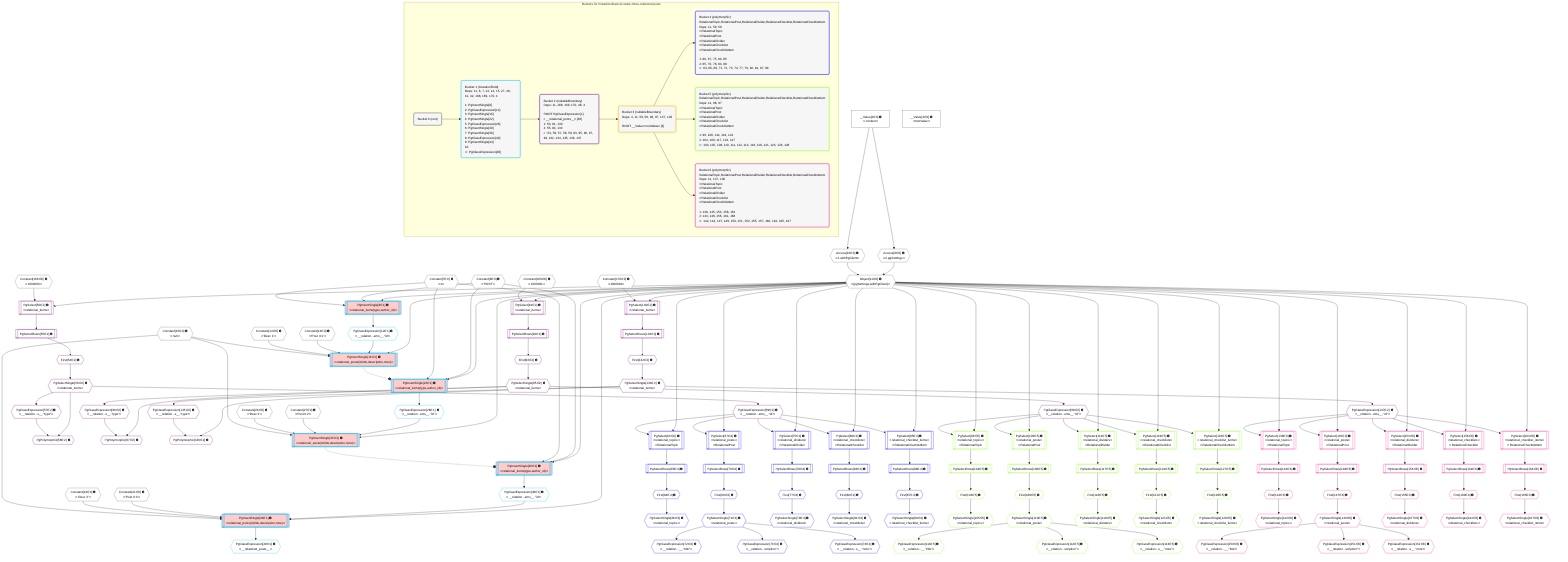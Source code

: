 %%{init: {'themeVariables': { 'fontSize': '12px'}}}%%
graph TD
    classDef path fill:#eee,stroke:#000,color:#000
    classDef plan fill:#fff,stroke-width:1px,color:#000
    classDef itemplan fill:#fff,stroke-width:2px,color:#000
    classDef unbatchedplan fill:#dff,stroke-width:1px,color:#000
    classDef sideeffectplan fill:#fcc,stroke-width:2px,color:#000
    classDef bucket fill:#f6f6f6,color:#000,stroke-width:2px,text-align:left


    %% plan dependencies
    Object11{{"Object[11∈0] ➊<br />ᐸ{pgSettings,withPgClient}ᐳ"}}:::plan
    Access9{{"Access[9∈0] ➊<br />ᐸ2.pgSettingsᐳ"}}:::plan
    Access10{{"Access[10∈0] ➊<br />ᐸ2.withPgClientᐳ"}}:::plan
    Access9 & Access10 --> Object11
    __Value2["__Value[2∈0] ➊<br />ᐸcontextᐳ"]:::plan
    __Value2 --> Access9
    __Value2 --> Access10
    __Value4["__Value[4∈0] ➊<br />ᐸrootValueᐳ"]:::plan
    Constant6{{"Constant[6∈0] ➊<br />ᐸ'POST'ᐳ"}}:::plan
    Constant7{{"Constant[7∈0] ➊<br />ᐸ2ᐳ"}}:::plan
    Constant13{{"Constant[13∈0] ➊<br />ᐸ'Post ꖛ1'ᐳ"}}:::plan
    Constant14{{"Constant[14∈0] ➊<br />ᐸ'Desc 1'ᐳ"}}:::plan
    Constant15{{"Constant[15∈0] ➊<br />ᐸnullᐳ"}}:::plan
    Constant27{{"Constant[27∈0] ➊<br />ᐸ'Post ꖛ2'ᐳ"}}:::plan
    Constant28{{"Constant[28∈0] ➊<br />ᐸ'Desc 2'ᐳ"}}:::plan
    Constant41{{"Constant[41∈0] ➊<br />ᐸ'Post ꖛ3'ᐳ"}}:::plan
    Constant42{{"Constant[42∈0] ➊<br />ᐸ'Desc 3'ᐳ"}}:::plan
    Constant168{{"Constant[168∈0] ➊<br />ᐸ1000000ᐳ"}}:::plan
    Constant169{{"Constant[169∈0] ➊<br />ᐸ1000001ᐳ"}}:::plan
    Constant170{{"Constant[170∈0] ➊<br />ᐸ1000002ᐳ"}}:::plan
    PgInsertSingle16[["PgInsertSingle[16∈1] ➊<br />ᐸrelational_posts(id,title,description,note)ᐳ"]]:::sideeffectplan
    PgClassExpression12{{"PgClassExpression[12∈1] ➊<br />ᐸ__relation...ems__.”id”ᐳ"}}:::plan
    Object11 & PgClassExpression12 & Constant13 & Constant14 & Constant15 --> PgInsertSingle16
    PgInsertSingle30[["PgInsertSingle[30∈1] ➊<br />ᐸrelational_posts(id,title,description,note)ᐳ"]]:::sideeffectplan
    PgClassExpression26{{"PgClassExpression[26∈1] ➊<br />ᐸ__relation...ems__.”id”ᐳ"}}:::plan
    Object11 & PgClassExpression26 & Constant27 & Constant28 & Constant15 --> PgInsertSingle30
    PgInsertSingle44[["PgInsertSingle[44∈1] ➊<br />ᐸrelational_posts(id,title,description,note)ᐳ"]]:::sideeffectplan
    PgClassExpression40{{"PgClassExpression[40∈1] ➊<br />ᐸ__relation...ems__.”id”ᐳ"}}:::plan
    Object11 & PgClassExpression40 & Constant41 & Constant42 & Constant15 --> PgInsertSingle44
    PgInsertSingle8[["PgInsertSingle[8∈1] ➊<br />ᐸrelational_items(type,author_id)ᐳ"]]:::sideeffectplan
    Object11 & Constant6 & Constant7 --> PgInsertSingle8
    PgInsertSingle22[["PgInsertSingle[22∈1] ➊<br />ᐸrelational_items(type,author_id)ᐳ"]]:::sideeffectplan
    Object11 & Constant6 & Constant7 --> PgInsertSingle22
    PgInsertSingle36[["PgInsertSingle[36∈1] ➊<br />ᐸrelational_items(type,author_id)ᐳ"]]:::sideeffectplan
    Object11 & Constant6 & Constant7 --> PgInsertSingle36
    PgInsertSingle8 --> PgClassExpression12
    PgInsertSingle22 --> PgClassExpression26
    PgInsertSingle36 --> PgClassExpression40
    PgClassExpression48{{"PgClassExpression[48∈1] ➊<br />ᐸ__relational_posts__ᐳ"}}:::plan
    PgInsertSingle44 --> PgClassExpression48
    PgSelect50[["PgSelect[50∈2] ➊<br />ᐸrelational_itemsᐳ"]]:::plan
    Object11 & Constant168 --> PgSelect50
    PgPolymorphic58{{"PgPolymorphic[58∈2] ➊"}}:::plan
    PgSelectSingle56{{"PgSelectSingle[56∈2] ➊<br />ᐸrelational_itemsᐳ"}}:::plan
    PgClassExpression57{{"PgClassExpression[57∈2] ➊<br />ᐸ__relation...s__.”type”ᐳ"}}:::plan
    PgSelectSingle56 & PgClassExpression57 --> PgPolymorphic58
    PgSelect91[["PgSelect[91∈2] ➊<br />ᐸrelational_itemsᐳ"]]:::plan
    Object11 & Constant169 --> PgSelect91
    PgPolymorphic97{{"PgPolymorphic[97∈2] ➊"}}:::plan
    PgSelectSingle95{{"PgSelectSingle[95∈2] ➊<br />ᐸrelational_itemsᐳ"}}:::plan
    PgClassExpression96{{"PgClassExpression[96∈2] ➊<br />ᐸ__relation...s__.”type”ᐳ"}}:::plan
    PgSelectSingle95 & PgClassExpression96 --> PgPolymorphic97
    PgSelect130[["PgSelect[130∈2] ➊<br />ᐸrelational_itemsᐳ"]]:::plan
    Object11 & Constant170 --> PgSelect130
    PgPolymorphic136{{"PgPolymorphic[136∈2] ➊"}}:::plan
    PgSelectSingle134{{"PgSelectSingle[134∈2] ➊<br />ᐸrelational_itemsᐳ"}}:::plan
    PgClassExpression135{{"PgClassExpression[135∈2] ➊<br />ᐸ__relation...s__.”type”ᐳ"}}:::plan
    PgSelectSingle134 & PgClassExpression135 --> PgPolymorphic136
    First54{{"First[54∈2] ➊"}}:::plan
    PgSelectRows55[["PgSelectRows[55∈2] ➊"]]:::plan
    PgSelectRows55 --> First54
    PgSelect50 --> PgSelectRows55
    First54 --> PgSelectSingle56
    PgSelectSingle56 --> PgClassExpression57
    PgClassExpression59{{"PgClassExpression[59∈2] ➊<br />ᐸ__relation...ems__.”id”ᐳ"}}:::plan
    PgSelectSingle56 --> PgClassExpression59
    First93{{"First[93∈2] ➊"}}:::plan
    PgSelectRows94[["PgSelectRows[94∈2] ➊"]]:::plan
    PgSelectRows94 --> First93
    PgSelect91 --> PgSelectRows94
    First93 --> PgSelectSingle95
    PgSelectSingle95 --> PgClassExpression96
    PgClassExpression98{{"PgClassExpression[98∈2] ➊<br />ᐸ__relation...ems__.”id”ᐳ"}}:::plan
    PgSelectSingle95 --> PgClassExpression98
    First132{{"First[132∈2] ➊"}}:::plan
    PgSelectRows133[["PgSelectRows[133∈2] ➊"]]:::plan
    PgSelectRows133 --> First132
    PgSelect130 --> PgSelectRows133
    First132 --> PgSelectSingle134
    PgSelectSingle134 --> PgClassExpression135
    PgClassExpression137{{"PgClassExpression[137∈2] ➊<br />ᐸ__relation...ems__.”id”ᐳ"}}:::plan
    PgSelectSingle134 --> PgClassExpression137
    PgSelect60[["PgSelect[60∈4] ➊<br />ᐸrelational_topicsᐳ<br />ᐳRelationalTopic"]]:::plan
    Object11 & PgClassExpression59 --> PgSelect60
    PgSelect67[["PgSelect[67∈4] ➊<br />ᐸrelational_postsᐳ<br />ᐳRelationalPost"]]:::plan
    Object11 & PgClassExpression59 --> PgSelect67
    PgSelect75[["PgSelect[75∈4] ➊<br />ᐸrelational_dividersᐳ<br />ᐳRelationalDivider"]]:::plan
    Object11 & PgClassExpression59 --> PgSelect75
    PgSelect80[["PgSelect[80∈4] ➊<br />ᐸrelational_checklistsᐳ<br />ᐳRelationalChecklist"]]:::plan
    Object11 & PgClassExpression59 --> PgSelect80
    PgSelect85[["PgSelect[85∈4] ➊<br />ᐸrelational_checklist_itemsᐳ<br />ᐳRelationalChecklistItem"]]:::plan
    Object11 & PgClassExpression59 --> PgSelect85
    First64{{"First[64∈4] ➊"}}:::plan
    PgSelectRows65[["PgSelectRows[65∈4] ➊"]]:::plan
    PgSelectRows65 --> First64
    PgSelect60 --> PgSelectRows65
    PgSelectSingle66{{"PgSelectSingle[66∈4] ➊<br />ᐸrelational_topicsᐳ"}}:::plan
    First64 --> PgSelectSingle66
    First69{{"First[69∈4] ➊"}}:::plan
    PgSelectRows70[["PgSelectRows[70∈4] ➊"]]:::plan
    PgSelectRows70 --> First69
    PgSelect67 --> PgSelectRows70
    PgSelectSingle71{{"PgSelectSingle[71∈4] ➊<br />ᐸrelational_postsᐳ"}}:::plan
    First69 --> PgSelectSingle71
    PgClassExpression72{{"PgClassExpression[72∈4] ➊<br />ᐸ__relation...__.”title”ᐳ"}}:::plan
    PgSelectSingle71 --> PgClassExpression72
    PgClassExpression73{{"PgClassExpression[73∈4] ➊<br />ᐸ__relation...scription”ᐳ"}}:::plan
    PgSelectSingle71 --> PgClassExpression73
    PgClassExpression74{{"PgClassExpression[74∈4] ➊<br />ᐸ__relation...s__.”note”ᐳ"}}:::plan
    PgSelectSingle71 --> PgClassExpression74
    First77{{"First[77∈4] ➊"}}:::plan
    PgSelectRows78[["PgSelectRows[78∈4] ➊"]]:::plan
    PgSelectRows78 --> First77
    PgSelect75 --> PgSelectRows78
    PgSelectSingle79{{"PgSelectSingle[79∈4] ➊<br />ᐸrelational_dividersᐳ"}}:::plan
    First77 --> PgSelectSingle79
    First82{{"First[82∈4] ➊"}}:::plan
    PgSelectRows83[["PgSelectRows[83∈4] ➊"]]:::plan
    PgSelectRows83 --> First82
    PgSelect80 --> PgSelectRows83
    PgSelectSingle84{{"PgSelectSingle[84∈4] ➊<br />ᐸrelational_checklistsᐳ"}}:::plan
    First82 --> PgSelectSingle84
    First87{{"First[87∈4] ➊"}}:::plan
    PgSelectRows88[["PgSelectRows[88∈4] ➊"]]:::plan
    PgSelectRows88 --> First87
    PgSelect85 --> PgSelectRows88
    PgSelectSingle89{{"PgSelectSingle[89∈4] ➊<br />ᐸrelational_checklist_itemsᐳ"}}:::plan
    First87 --> PgSelectSingle89
    PgSelect99[["PgSelect[99∈5] ➊<br />ᐸrelational_topicsᐳ<br />ᐳRelationalTopic"]]:::plan
    Object11 & PgClassExpression98 --> PgSelect99
    PgSelect106[["PgSelect[106∈5] ➊<br />ᐸrelational_postsᐳ<br />ᐳRelationalPost"]]:::plan
    Object11 & PgClassExpression98 --> PgSelect106
    PgSelect114[["PgSelect[114∈5] ➊<br />ᐸrelational_dividersᐳ<br />ᐳRelationalDivider"]]:::plan
    Object11 & PgClassExpression98 --> PgSelect114
    PgSelect119[["PgSelect[119∈5] ➊<br />ᐸrelational_checklistsᐳ<br />ᐳRelationalChecklist"]]:::plan
    Object11 & PgClassExpression98 --> PgSelect119
    PgSelect124[["PgSelect[124∈5] ➊<br />ᐸrelational_checklist_itemsᐳ<br />ᐳRelationalChecklistItem"]]:::plan
    Object11 & PgClassExpression98 --> PgSelect124
    First103{{"First[103∈5] ➊"}}:::plan
    PgSelectRows104[["PgSelectRows[104∈5] ➊"]]:::plan
    PgSelectRows104 --> First103
    PgSelect99 --> PgSelectRows104
    PgSelectSingle105{{"PgSelectSingle[105∈5] ➊<br />ᐸrelational_topicsᐳ"}}:::plan
    First103 --> PgSelectSingle105
    First108{{"First[108∈5] ➊"}}:::plan
    PgSelectRows109[["PgSelectRows[109∈5] ➊"]]:::plan
    PgSelectRows109 --> First108
    PgSelect106 --> PgSelectRows109
    PgSelectSingle110{{"PgSelectSingle[110∈5] ➊<br />ᐸrelational_postsᐳ"}}:::plan
    First108 --> PgSelectSingle110
    PgClassExpression111{{"PgClassExpression[111∈5] ➊<br />ᐸ__relation...__.”title”ᐳ"}}:::plan
    PgSelectSingle110 --> PgClassExpression111
    PgClassExpression112{{"PgClassExpression[112∈5] ➊<br />ᐸ__relation...scription”ᐳ"}}:::plan
    PgSelectSingle110 --> PgClassExpression112
    PgClassExpression113{{"PgClassExpression[113∈5] ➊<br />ᐸ__relation...s__.”note”ᐳ"}}:::plan
    PgSelectSingle110 --> PgClassExpression113
    First116{{"First[116∈5] ➊"}}:::plan
    PgSelectRows117[["PgSelectRows[117∈5] ➊"]]:::plan
    PgSelectRows117 --> First116
    PgSelect114 --> PgSelectRows117
    PgSelectSingle118{{"PgSelectSingle[118∈5] ➊<br />ᐸrelational_dividersᐳ"}}:::plan
    First116 --> PgSelectSingle118
    First121{{"First[121∈5] ➊"}}:::plan
    PgSelectRows122[["PgSelectRows[122∈5] ➊"]]:::plan
    PgSelectRows122 --> First121
    PgSelect119 --> PgSelectRows122
    PgSelectSingle123{{"PgSelectSingle[123∈5] ➊<br />ᐸrelational_checklistsᐳ"}}:::plan
    First121 --> PgSelectSingle123
    First126{{"First[126∈5] ➊"}}:::plan
    PgSelectRows127[["PgSelectRows[127∈5] ➊"]]:::plan
    PgSelectRows127 --> First126
    PgSelect124 --> PgSelectRows127
    PgSelectSingle128{{"PgSelectSingle[128∈5] ➊<br />ᐸrelational_checklist_itemsᐳ"}}:::plan
    First126 --> PgSelectSingle128
    PgSelect138[["PgSelect[138∈6] ➊<br />ᐸrelational_topicsᐳ<br />ᐳRelationalTopic"]]:::plan
    Object11 & PgClassExpression137 --> PgSelect138
    PgSelect145[["PgSelect[145∈6] ➊<br />ᐸrelational_postsᐳ<br />ᐳRelationalPost"]]:::plan
    Object11 & PgClassExpression137 --> PgSelect145
    PgSelect153[["PgSelect[153∈6] ➊<br />ᐸrelational_dividersᐳ<br />ᐳRelationalDivider"]]:::plan
    Object11 & PgClassExpression137 --> PgSelect153
    PgSelect158[["PgSelect[158∈6] ➊<br />ᐸrelational_checklistsᐳ<br />ᐳRelationalChecklist"]]:::plan
    Object11 & PgClassExpression137 --> PgSelect158
    PgSelect163[["PgSelect[163∈6] ➊<br />ᐸrelational_checklist_itemsᐳ<br />ᐳRelationalChecklistItem"]]:::plan
    Object11 & PgClassExpression137 --> PgSelect163
    First142{{"First[142∈6] ➊"}}:::plan
    PgSelectRows143[["PgSelectRows[143∈6] ➊"]]:::plan
    PgSelectRows143 --> First142
    PgSelect138 --> PgSelectRows143
    PgSelectSingle144{{"PgSelectSingle[144∈6] ➊<br />ᐸrelational_topicsᐳ"}}:::plan
    First142 --> PgSelectSingle144
    First147{{"First[147∈6] ➊"}}:::plan
    PgSelectRows148[["PgSelectRows[148∈6] ➊"]]:::plan
    PgSelectRows148 --> First147
    PgSelect145 --> PgSelectRows148
    PgSelectSingle149{{"PgSelectSingle[149∈6] ➊<br />ᐸrelational_postsᐳ"}}:::plan
    First147 --> PgSelectSingle149
    PgClassExpression150{{"PgClassExpression[150∈6] ➊<br />ᐸ__relation...__.”title”ᐳ"}}:::plan
    PgSelectSingle149 --> PgClassExpression150
    PgClassExpression151{{"PgClassExpression[151∈6] ➊<br />ᐸ__relation...scription”ᐳ"}}:::plan
    PgSelectSingle149 --> PgClassExpression151
    PgClassExpression152{{"PgClassExpression[152∈6] ➊<br />ᐸ__relation...s__.”note”ᐳ"}}:::plan
    PgSelectSingle149 --> PgClassExpression152
    First155{{"First[155∈6] ➊"}}:::plan
    PgSelectRows156[["PgSelectRows[156∈6] ➊"]]:::plan
    PgSelectRows156 --> First155
    PgSelect153 --> PgSelectRows156
    PgSelectSingle157{{"PgSelectSingle[157∈6] ➊<br />ᐸrelational_dividersᐳ"}}:::plan
    First155 --> PgSelectSingle157
    First160{{"First[160∈6] ➊"}}:::plan
    PgSelectRows161[["PgSelectRows[161∈6] ➊"]]:::plan
    PgSelectRows161 --> First160
    PgSelect158 --> PgSelectRows161
    PgSelectSingle162{{"PgSelectSingle[162∈6] ➊<br />ᐸrelational_checklistsᐳ"}}:::plan
    First160 --> PgSelectSingle162
    First165{{"First[165∈6] ➊"}}:::plan
    PgSelectRows166[["PgSelectRows[166∈6] ➊"]]:::plan
    PgSelectRows166 --> First165
    PgSelect163 --> PgSelectRows166
    PgSelectSingle167{{"PgSelectSingle[167∈6] ➊<br />ᐸrelational_checklist_itemsᐳ"}}:::plan
    First165 --> PgSelectSingle167

    %% define steps

    %% implicit side effects
    PgInsertSingle16 -.-o PgInsertSingle22
    PgInsertSingle30 -.-o PgInsertSingle36

    subgraph "Buckets for mutations/basics/create-three-relational-posts"
    Bucket0("Bucket 0 (root)"):::bucket
    classDef bucket0 stroke:#696969
    class Bucket0,__Value2,__Value4,Constant6,Constant7,Access9,Access10,Object11,Constant13,Constant14,Constant15,Constant27,Constant28,Constant41,Constant42,Constant168,Constant169,Constant170 bucket0
    Bucket1("Bucket 1 (mutationField)<br />Deps: 11, 6, 7, 13, 14, 15, 27, 28, 41, 42, 168, 169, 170, 4<br /><br />1: PgInsertSingle[8]<br />2: PgClassExpression[12]<br />3: PgInsertSingle[16]<br />4: PgInsertSingle[22]<br />5: PgClassExpression[26]<br />6: PgInsertSingle[30]<br />7: PgInsertSingle[36]<br />8: PgClassExpression[40]<br />9: PgInsertSingle[44]<br />10: <br />ᐳ: PgClassExpression[48]"):::bucket
    classDef bucket1 stroke:#00bfff
    class Bucket1,PgInsertSingle8,PgClassExpression12,PgInsertSingle16,PgInsertSingle22,PgClassExpression26,PgInsertSingle30,PgInsertSingle36,PgClassExpression40,PgInsertSingle44,PgClassExpression48 bucket1
    Bucket2("Bucket 2 (nullableBoundary)<br />Deps: 11, 168, 169, 170, 48, 4<br /><br />ROOT PgClassExpression{1}ᐸ__relational_posts__ᐳ[48]<br />1: 50, 91, 130<br />2: 55, 94, 133<br />ᐳ: 54, 56, 57, 58, 59, 93, 95, 96, 97, 98, 132, 134, 135, 136, 137"):::bucket
    classDef bucket2 stroke:#7f007f
    class Bucket2,PgSelect50,First54,PgSelectRows55,PgSelectSingle56,PgClassExpression57,PgPolymorphic58,PgClassExpression59,PgSelect91,First93,PgSelectRows94,PgSelectSingle95,PgClassExpression96,PgPolymorphic97,PgClassExpression98,PgSelect130,First132,PgSelectRows133,PgSelectSingle134,PgClassExpression135,PgPolymorphic136,PgClassExpression137 bucket2
    Bucket3("Bucket 3 (nullableBoundary)<br />Deps: 4, 11, 59, 58, 98, 97, 137, 136<br /><br />ROOT __ValueᐸrootValueᐳ[4]"):::bucket
    classDef bucket3 stroke:#ffa500
    class Bucket3 bucket3
    Bucket4("Bucket 4 (polymorphic)<br />RelationalTopic,RelationalPost,RelationalDivider,RelationalChecklist,RelationalChecklistItem<br />Deps: 11, 59, 58<br />ᐳRelationalTopic<br />ᐳRelationalPost<br />ᐳRelationalDivider<br />ᐳRelationalChecklist<br />ᐳRelationalChecklistItem<br /><br />1: 60, 67, 75, 80, 85<br />2: 65, 70, 78, 83, 88<br />ᐳ: 64, 66, 69, 71, 72, 73, 74, 77, 79, 82, 84, 87, 89"):::bucket
    classDef bucket4 stroke:#0000ff
    class Bucket4,PgSelect60,First64,PgSelectRows65,PgSelectSingle66,PgSelect67,First69,PgSelectRows70,PgSelectSingle71,PgClassExpression72,PgClassExpression73,PgClassExpression74,PgSelect75,First77,PgSelectRows78,PgSelectSingle79,PgSelect80,First82,PgSelectRows83,PgSelectSingle84,PgSelect85,First87,PgSelectRows88,PgSelectSingle89 bucket4
    Bucket5("Bucket 5 (polymorphic)<br />RelationalTopic,RelationalPost,RelationalDivider,RelationalChecklist,RelationalChecklistItem<br />Deps: 11, 98, 97<br />ᐳRelationalTopic<br />ᐳRelationalPost<br />ᐳRelationalDivider<br />ᐳRelationalChecklist<br />ᐳRelationalChecklistItem<br /><br />1: 99, 106, 114, 119, 124<br />2: 104, 109, 117, 122, 127<br />ᐳ: 103, 105, 108, 110, 111, 112, 113, 116, 118, 121, 123, 126, 128"):::bucket
    classDef bucket5 stroke:#7fff00
    class Bucket5,PgSelect99,First103,PgSelectRows104,PgSelectSingle105,PgSelect106,First108,PgSelectRows109,PgSelectSingle110,PgClassExpression111,PgClassExpression112,PgClassExpression113,PgSelect114,First116,PgSelectRows117,PgSelectSingle118,PgSelect119,First121,PgSelectRows122,PgSelectSingle123,PgSelect124,First126,PgSelectRows127,PgSelectSingle128 bucket5
    Bucket6("Bucket 6 (polymorphic)<br />RelationalTopic,RelationalPost,RelationalDivider,RelationalChecklist,RelationalChecklistItem<br />Deps: 11, 137, 136<br />ᐳRelationalTopic<br />ᐳRelationalPost<br />ᐳRelationalDivider<br />ᐳRelationalChecklist<br />ᐳRelationalChecklistItem<br /><br />1: 138, 145, 153, 158, 163<br />2: 143, 148, 156, 161, 166<br />ᐳ: 142, 144, 147, 149, 150, 151, 152, 155, 157, 160, 162, 165, 167"):::bucket
    classDef bucket6 stroke:#ff1493
    class Bucket6,PgSelect138,First142,PgSelectRows143,PgSelectSingle144,PgSelect145,First147,PgSelectRows148,PgSelectSingle149,PgClassExpression150,PgClassExpression151,PgClassExpression152,PgSelect153,First155,PgSelectRows156,PgSelectSingle157,PgSelect158,First160,PgSelectRows161,PgSelectSingle162,PgSelect163,First165,PgSelectRows166,PgSelectSingle167 bucket6
    Bucket0 --> Bucket1
    Bucket1 --> Bucket2
    Bucket2 --> Bucket3
    Bucket3 --> Bucket4 & Bucket5 & Bucket6
    end